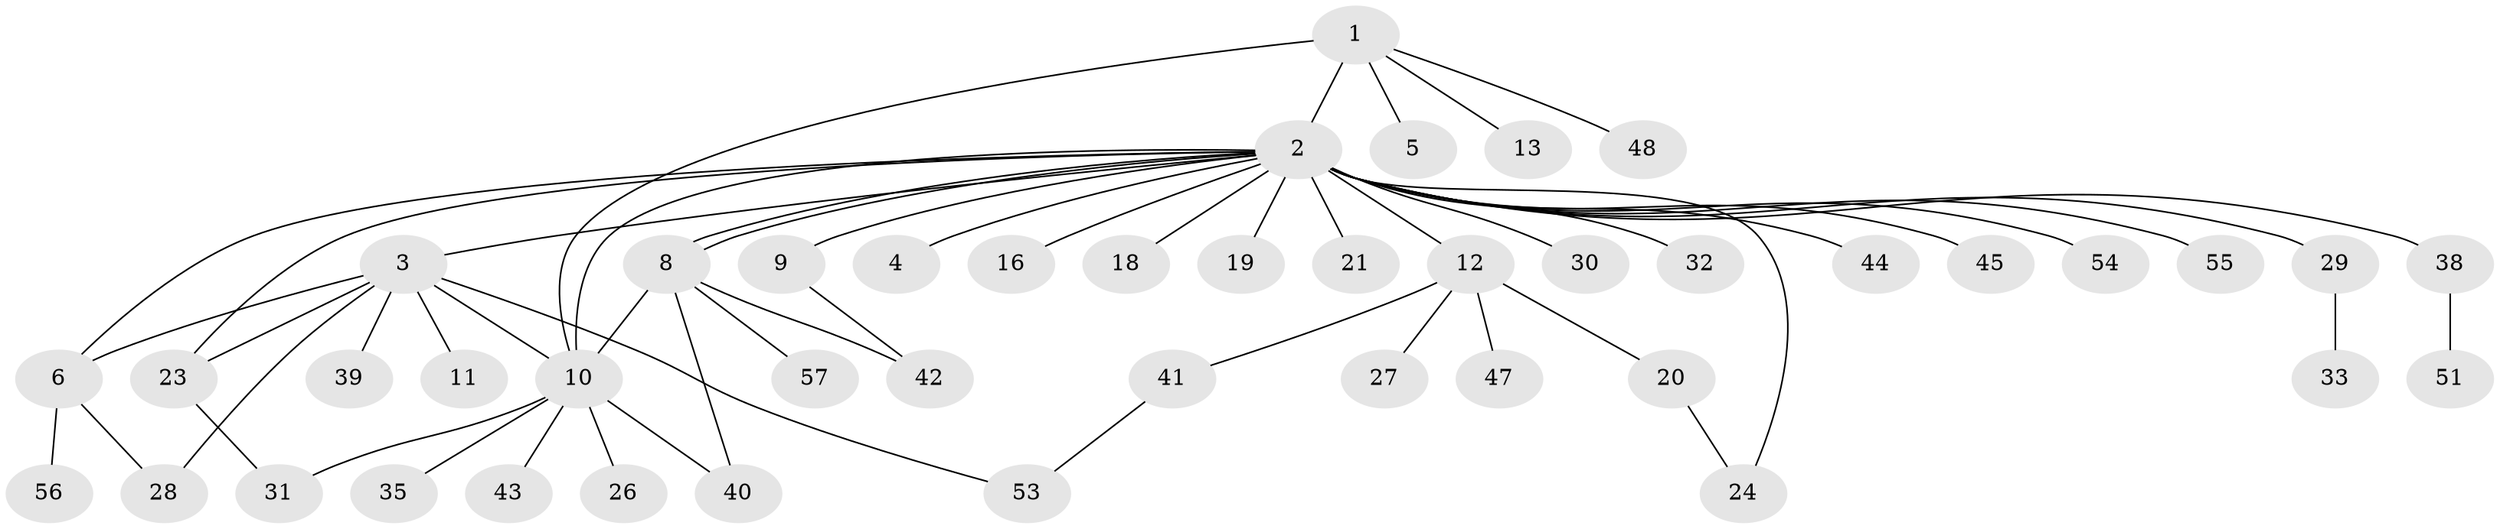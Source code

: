 // Generated by graph-tools (version 1.1) at 2025/23/03/03/25 07:23:49]
// undirected, 44 vertices, 55 edges
graph export_dot {
graph [start="1"]
  node [color=gray90,style=filled];
  1 [super="+37"];
  2 [super="+7"];
  3 [super="+25"];
  4 [super="+17"];
  5;
  6 [super="+34"];
  8 [super="+50"];
  9 [super="+22"];
  10 [super="+15"];
  11;
  12 [super="+14"];
  13;
  16;
  18;
  19;
  20 [super="+36"];
  21;
  23;
  24;
  26;
  27;
  28;
  29 [super="+46"];
  30;
  31 [super="+52"];
  32;
  33;
  35;
  38;
  39;
  40;
  41;
  42 [super="+49"];
  43;
  44;
  45;
  47;
  48;
  51;
  53;
  54;
  55;
  56;
  57;
  1 -- 2 [weight=2];
  1 -- 5;
  1 -- 13;
  1 -- 48;
  1 -- 10;
  2 -- 3;
  2 -- 4;
  2 -- 8 [weight=2];
  2 -- 8;
  2 -- 9;
  2 -- 10;
  2 -- 12 [weight=3];
  2 -- 16;
  2 -- 18;
  2 -- 19;
  2 -- 21;
  2 -- 23;
  2 -- 24;
  2 -- 29;
  2 -- 30;
  2 -- 38;
  2 -- 44;
  2 -- 45;
  2 -- 54;
  2 -- 55;
  2 -- 32;
  2 -- 6;
  3 -- 6;
  3 -- 10;
  3 -- 11;
  3 -- 23;
  3 -- 28;
  3 -- 39;
  3 -- 53;
  6 -- 56;
  6 -- 28;
  8 -- 10;
  8 -- 40;
  8 -- 57;
  8 -- 42;
  9 -- 42;
  10 -- 26;
  10 -- 35;
  10 -- 40;
  10 -- 43;
  10 -- 31;
  12 -- 47;
  12 -- 20;
  12 -- 41;
  12 -- 27;
  20 -- 24;
  23 -- 31;
  29 -- 33;
  38 -- 51;
  41 -- 53;
}
